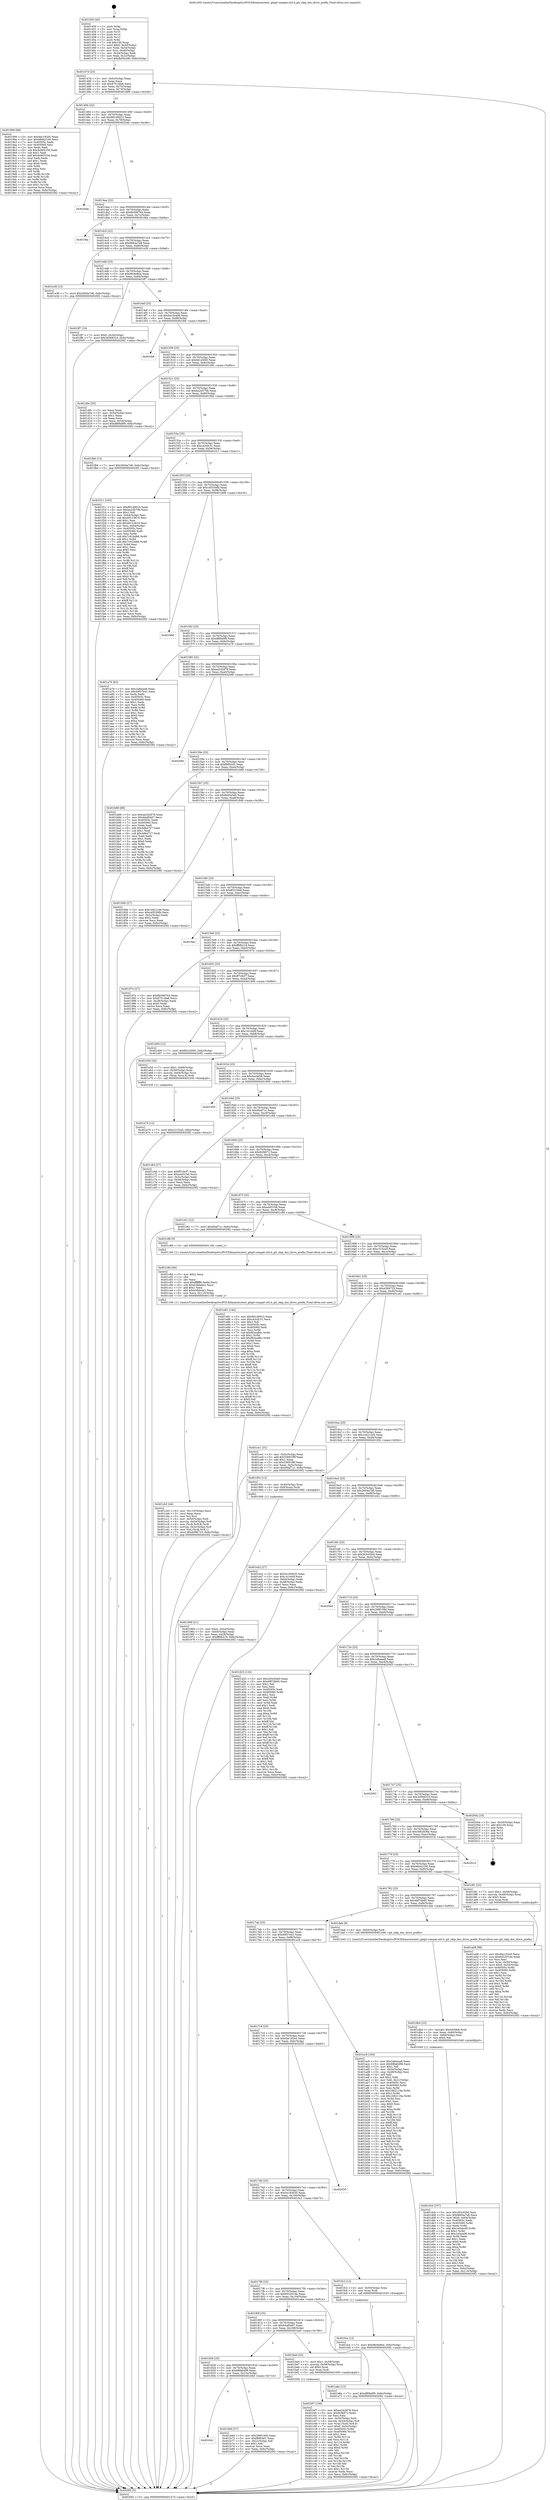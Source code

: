 digraph "0x401450" {
  label = "0x401450 (/mnt/c/Users/mathe/Desktop/tcc/POCII/binaries/extr_gitgit-compat-util.h_git_skip_dos_drive_prefix_Final-ollvm.out::main(0))"
  labelloc = "t"
  node[shape=record]

  Entry [label="",width=0.3,height=0.3,shape=circle,fillcolor=black,style=filled]
  "0x40147d" [label="{
     0x40147d [23]\l
     | [instrs]\l
     &nbsp;&nbsp;0x40147d \<+3\>: mov -0x6c(%rbp),%eax\l
     &nbsp;&nbsp;0x401480 \<+2\>: mov %eax,%ecx\l
     &nbsp;&nbsp;0x401482 \<+6\>: sub $0x87514fa6,%ecx\l
     &nbsp;&nbsp;0x401488 \<+3\>: mov %eax,-0x70(%rbp)\l
     &nbsp;&nbsp;0x40148b \<+3\>: mov %ecx,-0x74(%rbp)\l
     &nbsp;&nbsp;0x40148e \<+6\>: je 0000000000401999 \<main+0x549\>\l
  }"]
  "0x401999" [label="{
     0x401999 [88]\l
     | [instrs]\l
     &nbsp;&nbsp;0x401999 \<+5\>: mov $0x4bc192e5,%eax\l
     &nbsp;&nbsp;0x40199e \<+5\>: mov $0x46d42100,%ecx\l
     &nbsp;&nbsp;0x4019a3 \<+7\>: mov 0x40505c,%edx\l
     &nbsp;&nbsp;0x4019aa \<+7\>: mov 0x405060,%esi\l
     &nbsp;&nbsp;0x4019b1 \<+2\>: mov %edx,%edi\l
     &nbsp;&nbsp;0x4019b3 \<+6\>: sub $0x4e90510d,%edi\l
     &nbsp;&nbsp;0x4019b9 \<+3\>: sub $0x1,%edi\l
     &nbsp;&nbsp;0x4019bc \<+6\>: add $0x4e90510d,%edi\l
     &nbsp;&nbsp;0x4019c2 \<+3\>: imul %edi,%edx\l
     &nbsp;&nbsp;0x4019c5 \<+3\>: and $0x1,%edx\l
     &nbsp;&nbsp;0x4019c8 \<+3\>: cmp $0x0,%edx\l
     &nbsp;&nbsp;0x4019cb \<+4\>: sete %r8b\l
     &nbsp;&nbsp;0x4019cf \<+3\>: cmp $0xa,%esi\l
     &nbsp;&nbsp;0x4019d2 \<+4\>: setl %r9b\l
     &nbsp;&nbsp;0x4019d6 \<+3\>: mov %r8b,%r10b\l
     &nbsp;&nbsp;0x4019d9 \<+3\>: and %r9b,%r10b\l
     &nbsp;&nbsp;0x4019dc \<+3\>: xor %r9b,%r8b\l
     &nbsp;&nbsp;0x4019df \<+3\>: or %r8b,%r10b\l
     &nbsp;&nbsp;0x4019e2 \<+4\>: test $0x1,%r10b\l
     &nbsp;&nbsp;0x4019e6 \<+3\>: cmovne %ecx,%eax\l
     &nbsp;&nbsp;0x4019e9 \<+3\>: mov %eax,-0x6c(%rbp)\l
     &nbsp;&nbsp;0x4019ec \<+5\>: jmp 00000000004020f2 \<main+0xca2\>\l
  }"]
  "0x401494" [label="{
     0x401494 [22]\l
     | [instrs]\l
     &nbsp;&nbsp;0x401494 \<+5\>: jmp 0000000000401499 \<main+0x49\>\l
     &nbsp;&nbsp;0x401499 \<+3\>: mov -0x70(%rbp),%eax\l
     &nbsp;&nbsp;0x40149c \<+5\>: sub $0x891d9023,%eax\l
     &nbsp;&nbsp;0x4014a1 \<+3\>: mov %eax,-0x78(%rbp)\l
     &nbsp;&nbsp;0x4014a4 \<+6\>: je 00000000004020de \<main+0xc8e\>\l
  }"]
  Exit [label="",width=0.3,height=0.3,shape=circle,fillcolor=black,style=filled,peripheries=2]
  "0x4020de" [label="{
     0x4020de\l
  }", style=dashed]
  "0x4014aa" [label="{
     0x4014aa [22]\l
     | [instrs]\l
     &nbsp;&nbsp;0x4014aa \<+5\>: jmp 00000000004014af \<main+0x5f\>\l
     &nbsp;&nbsp;0x4014af \<+3\>: mov -0x70(%rbp),%eax\l
     &nbsp;&nbsp;0x4014b2 \<+5\>: sub $0x8b598764,%eax\l
     &nbsp;&nbsp;0x4014b7 \<+3\>: mov %eax,-0x7c(%rbp)\l
     &nbsp;&nbsp;0x4014ba \<+6\>: je 0000000000401fda \<main+0xb8a\>\l
  }"]
  "0x401fce" [label="{
     0x401fce [12]\l
     | [instrs]\l
     &nbsp;&nbsp;0x401fce \<+7\>: movl $0x98c6e9ee,-0x6c(%rbp)\l
     &nbsp;&nbsp;0x401fd5 \<+5\>: jmp 00000000004020f2 \<main+0xca2\>\l
  }"]
  "0x401fda" [label="{
     0x401fda\l
  }", style=dashed]
  "0x4014c0" [label="{
     0x4014c0 [22]\l
     | [instrs]\l
     &nbsp;&nbsp;0x4014c0 \<+5\>: jmp 00000000004014c5 \<main+0x75\>\l
     &nbsp;&nbsp;0x4014c5 \<+3\>: mov -0x70(%rbp),%eax\l
     &nbsp;&nbsp;0x4014c8 \<+5\>: sub $0x9664a7e8,%eax\l
     &nbsp;&nbsp;0x4014cd \<+3\>: mov %eax,-0x80(%rbp)\l
     &nbsp;&nbsp;0x4014d0 \<+6\>: je 0000000000401e36 \<main+0x9e6\>\l
  }"]
  "0x401e75" [label="{
     0x401e75 [12]\l
     | [instrs]\l
     &nbsp;&nbsp;0x401e75 \<+7\>: movl $0xc3152a5,-0x6c(%rbp)\l
     &nbsp;&nbsp;0x401e7c \<+5\>: jmp 00000000004020f2 \<main+0xca2\>\l
  }"]
  "0x401e36" [label="{
     0x401e36 [12]\l
     | [instrs]\l
     &nbsp;&nbsp;0x401e36 \<+7\>: movl $0x2604a7d6,-0x6c(%rbp)\l
     &nbsp;&nbsp;0x401e3d \<+5\>: jmp 00000000004020f2 \<main+0xca2\>\l
  }"]
  "0x4014d6" [label="{
     0x4014d6 [25]\l
     | [instrs]\l
     &nbsp;&nbsp;0x4014d6 \<+5\>: jmp 00000000004014db \<main+0x8b\>\l
     &nbsp;&nbsp;0x4014db \<+3\>: mov -0x70(%rbp),%eax\l
     &nbsp;&nbsp;0x4014de \<+5\>: sub $0x98c6e9ee,%eax\l
     &nbsp;&nbsp;0x4014e3 \<+6\>: mov %eax,-0x84(%rbp)\l
     &nbsp;&nbsp;0x4014e9 \<+6\>: je 0000000000401ff7 \<main+0xba7\>\l
  }"]
  "0x401dcb" [label="{
     0x401dcb [107]\l
     | [instrs]\l
     &nbsp;&nbsp;0x401dcb \<+5\>: mov $0x263c02b0,%esi\l
     &nbsp;&nbsp;0x401dd0 \<+5\>: mov $0x9664a7e8,%ecx\l
     &nbsp;&nbsp;0x401dd5 \<+7\>: movl $0x0,-0x64(%rbp)\l
     &nbsp;&nbsp;0x401ddc \<+7\>: mov 0x40505c,%edx\l
     &nbsp;&nbsp;0x401de3 \<+8\>: mov 0x405060,%r8d\l
     &nbsp;&nbsp;0x401deb \<+3\>: mov %edx,%r9d\l
     &nbsp;&nbsp;0x401dee \<+7\>: add $0x1e0aecf0,%r9d\l
     &nbsp;&nbsp;0x401df5 \<+4\>: sub $0x1,%r9d\l
     &nbsp;&nbsp;0x401df9 \<+7\>: sub $0x1e0aecf0,%r9d\l
     &nbsp;&nbsp;0x401e00 \<+4\>: imul %r9d,%edx\l
     &nbsp;&nbsp;0x401e04 \<+3\>: and $0x1,%edx\l
     &nbsp;&nbsp;0x401e07 \<+3\>: cmp $0x0,%edx\l
     &nbsp;&nbsp;0x401e0a \<+4\>: sete %r10b\l
     &nbsp;&nbsp;0x401e0e \<+4\>: cmp $0xa,%r8d\l
     &nbsp;&nbsp;0x401e12 \<+4\>: setl %r11b\l
     &nbsp;&nbsp;0x401e16 \<+3\>: mov %r10b,%bl\l
     &nbsp;&nbsp;0x401e19 \<+3\>: and %r11b,%bl\l
     &nbsp;&nbsp;0x401e1c \<+3\>: xor %r11b,%r10b\l
     &nbsp;&nbsp;0x401e1f \<+3\>: or %r10b,%bl\l
     &nbsp;&nbsp;0x401e22 \<+3\>: test $0x1,%bl\l
     &nbsp;&nbsp;0x401e25 \<+3\>: cmovne %ecx,%esi\l
     &nbsp;&nbsp;0x401e28 \<+3\>: mov %esi,-0x6c(%rbp)\l
     &nbsp;&nbsp;0x401e2b \<+6\>: mov %eax,-0x114(%rbp)\l
     &nbsp;&nbsp;0x401e31 \<+5\>: jmp 00000000004020f2 \<main+0xca2\>\l
  }"]
  "0x401ff7" [label="{
     0x401ff7 [19]\l
     | [instrs]\l
     &nbsp;&nbsp;0x401ff7 \<+7\>: movl $0x0,-0x30(%rbp)\l
     &nbsp;&nbsp;0x401ffe \<+7\>: movl $0x3d568310,-0x6c(%rbp)\l
     &nbsp;&nbsp;0x402005 \<+5\>: jmp 00000000004020f2 \<main+0xca2\>\l
  }"]
  "0x4014ef" [label="{
     0x4014ef [25]\l
     | [instrs]\l
     &nbsp;&nbsp;0x4014ef \<+5\>: jmp 00000000004014f4 \<main+0xa4\>\l
     &nbsp;&nbsp;0x4014f4 \<+3\>: mov -0x70(%rbp),%eax\l
     &nbsp;&nbsp;0x4014f7 \<+5\>: sub $0x9ac2e4d6,%eax\l
     &nbsp;&nbsp;0x4014fc \<+6\>: mov %eax,-0x88(%rbp)\l
     &nbsp;&nbsp;0x401502 \<+6\>: je 0000000000401fe6 \<main+0xb96\>\l
  }"]
  "0x401db4" [label="{
     0x401db4 [23]\l
     | [instrs]\l
     &nbsp;&nbsp;0x401db4 \<+10\>: movabs $0x4030b6,%rdi\l
     &nbsp;&nbsp;0x401dbe \<+3\>: mov %eax,-0x60(%rbp)\l
     &nbsp;&nbsp;0x401dc1 \<+3\>: mov -0x60(%rbp),%esi\l
     &nbsp;&nbsp;0x401dc4 \<+2\>: mov $0x0,%al\l
     &nbsp;&nbsp;0x401dc6 \<+5\>: call 0000000000401040 \<printf@plt\>\l
     | [calls]\l
     &nbsp;&nbsp;0x401040 \{1\} (unknown)\l
  }"]
  "0x401fe6" [label="{
     0x401fe6\l
  }", style=dashed]
  "0x401508" [label="{
     0x401508 [25]\l
     | [instrs]\l
     &nbsp;&nbsp;0x401508 \<+5\>: jmp 000000000040150d \<main+0xbd\>\l
     &nbsp;&nbsp;0x40150d \<+3\>: mov -0x70(%rbp),%eax\l
     &nbsp;&nbsp;0x401510 \<+5\>: sub $0x9d1e5f45,%eax\l
     &nbsp;&nbsp;0x401515 \<+6\>: mov %eax,-0x8c(%rbp)\l
     &nbsp;&nbsp;0x40151b \<+6\>: je 0000000000401d0c \<main+0x8bc\>\l
  }"]
  "0x401cb5" [label="{
     0x401cb5 [44]\l
     | [instrs]\l
     &nbsp;&nbsp;0x401cb5 \<+6\>: mov -0x110(%rbp),%ecx\l
     &nbsp;&nbsp;0x401cbb \<+3\>: imul %eax,%ecx\l
     &nbsp;&nbsp;0x401cbe \<+3\>: mov %cl,%sil\l
     &nbsp;&nbsp;0x401cc1 \<+4\>: mov -0x50(%rbp),%rdi\l
     &nbsp;&nbsp;0x401cc5 \<+4\>: movslq -0x54(%rbp),%r8\l
     &nbsp;&nbsp;0x401cc9 \<+4\>: mov (%rdi,%r8,8),%rdi\l
     &nbsp;&nbsp;0x401ccd \<+4\>: movslq -0x5c(%rbp),%r8\l
     &nbsp;&nbsp;0x401cd1 \<+4\>: mov %sil,(%rdi,%r8,1)\l
     &nbsp;&nbsp;0x401cd5 \<+7\>: movl $0xd386723,-0x6c(%rbp)\l
     &nbsp;&nbsp;0x401cdc \<+5\>: jmp 00000000004020f2 \<main+0xca2\>\l
  }"]
  "0x401d0c" [label="{
     0x401d0c [25]\l
     | [instrs]\l
     &nbsp;&nbsp;0x401d0c \<+2\>: xor %eax,%eax\l
     &nbsp;&nbsp;0x401d0e \<+3\>: mov -0x54(%rbp),%ecx\l
     &nbsp;&nbsp;0x401d11 \<+3\>: sub $0x1,%eax\l
     &nbsp;&nbsp;0x401d14 \<+2\>: sub %eax,%ecx\l
     &nbsp;&nbsp;0x401d16 \<+3\>: mov %ecx,-0x54(%rbp)\l
     &nbsp;&nbsp;0x401d19 \<+7\>: movl $0xdf89a9f9,-0x6c(%rbp)\l
     &nbsp;&nbsp;0x401d20 \<+5\>: jmp 00000000004020f2 \<main+0xca2\>\l
  }"]
  "0x401521" [label="{
     0x401521 [25]\l
     | [instrs]\l
     &nbsp;&nbsp;0x401521 \<+5\>: jmp 0000000000401526 \<main+0xd6\>\l
     &nbsp;&nbsp;0x401526 \<+3\>: mov -0x70(%rbp),%eax\l
     &nbsp;&nbsp;0x401529 \<+5\>: sub $0xba2d570b,%eax\l
     &nbsp;&nbsp;0x40152e \<+6\>: mov %eax,-0x90(%rbp)\l
     &nbsp;&nbsp;0x401534 \<+6\>: je 0000000000401fb6 \<main+0xb66\>\l
  }"]
  "0x401c8d" [label="{
     0x401c8d [40]\l
     | [instrs]\l
     &nbsp;&nbsp;0x401c8d \<+5\>: mov $0x2,%ecx\l
     &nbsp;&nbsp;0x401c92 \<+1\>: cltd\l
     &nbsp;&nbsp;0x401c93 \<+2\>: idiv %ecx\l
     &nbsp;&nbsp;0x401c95 \<+6\>: imul $0xfffffffe,%edx,%ecx\l
     &nbsp;&nbsp;0x401c9b \<+6\>: sub $0xb38de441,%ecx\l
     &nbsp;&nbsp;0x401ca1 \<+3\>: add $0x1,%ecx\l
     &nbsp;&nbsp;0x401ca4 \<+6\>: add $0xb38de441,%ecx\l
     &nbsp;&nbsp;0x401caa \<+6\>: mov %ecx,-0x110(%rbp)\l
     &nbsp;&nbsp;0x401cb0 \<+5\>: call 0000000000401160 \<next_i\>\l
     | [calls]\l
     &nbsp;&nbsp;0x401160 \{1\} (/mnt/c/Users/mathe/Desktop/tcc/POCII/binaries/extr_gitgit-compat-util.h_git_skip_dos_drive_prefix_Final-ollvm.out::next_i)\l
  }"]
  "0x401fb6" [label="{
     0x401fb6 [12]\l
     | [instrs]\l
     &nbsp;&nbsp;0x401fb6 \<+7\>: movl $0x2604a7d6,-0x6c(%rbp)\l
     &nbsp;&nbsp;0x401fbd \<+5\>: jmp 00000000004020f2 \<main+0xca2\>\l
  }"]
  "0x40153a" [label="{
     0x40153a [25]\l
     | [instrs]\l
     &nbsp;&nbsp;0x40153a \<+5\>: jmp 000000000040153f \<main+0xef\>\l
     &nbsp;&nbsp;0x40153f \<+3\>: mov -0x70(%rbp),%eax\l
     &nbsp;&nbsp;0x401542 \<+5\>: sub $0xc43cfc31,%eax\l
     &nbsp;&nbsp;0x401547 \<+6\>: mov %eax,-0x94(%rbp)\l
     &nbsp;&nbsp;0x40154d \<+6\>: je 0000000000401f11 \<main+0xac1\>\l
  }"]
  "0x401bf7" [label="{
     0x401bf7 [106]\l
     | [instrs]\l
     &nbsp;&nbsp;0x401bf7 \<+5\>: mov $0xea342878,%ecx\l
     &nbsp;&nbsp;0x401bfc \<+5\>: mov $0x9cf4872,%edx\l
     &nbsp;&nbsp;0x401c01 \<+2\>: xor %esi,%esi\l
     &nbsp;&nbsp;0x401c03 \<+4\>: mov -0x50(%rbp),%rdi\l
     &nbsp;&nbsp;0x401c07 \<+4\>: movslq -0x54(%rbp),%r8\l
     &nbsp;&nbsp;0x401c0b \<+4\>: mov %rax,(%rdi,%r8,8)\l
     &nbsp;&nbsp;0x401c0f \<+7\>: movl $0x0,-0x5c(%rbp)\l
     &nbsp;&nbsp;0x401c16 \<+8\>: mov 0x40505c,%r9d\l
     &nbsp;&nbsp;0x401c1e \<+8\>: mov 0x405060,%r10d\l
     &nbsp;&nbsp;0x401c26 \<+3\>: sub $0x1,%esi\l
     &nbsp;&nbsp;0x401c29 \<+3\>: mov %r9d,%r11d\l
     &nbsp;&nbsp;0x401c2c \<+3\>: add %esi,%r11d\l
     &nbsp;&nbsp;0x401c2f \<+4\>: imul %r11d,%r9d\l
     &nbsp;&nbsp;0x401c33 \<+4\>: and $0x1,%r9d\l
     &nbsp;&nbsp;0x401c37 \<+4\>: cmp $0x0,%r9d\l
     &nbsp;&nbsp;0x401c3b \<+3\>: sete %bl\l
     &nbsp;&nbsp;0x401c3e \<+4\>: cmp $0xa,%r10d\l
     &nbsp;&nbsp;0x401c42 \<+4\>: setl %r14b\l
     &nbsp;&nbsp;0x401c46 \<+3\>: mov %bl,%r15b\l
     &nbsp;&nbsp;0x401c49 \<+3\>: and %r14b,%r15b\l
     &nbsp;&nbsp;0x401c4c \<+3\>: xor %r14b,%bl\l
     &nbsp;&nbsp;0x401c4f \<+3\>: or %bl,%r15b\l
     &nbsp;&nbsp;0x401c52 \<+4\>: test $0x1,%r15b\l
     &nbsp;&nbsp;0x401c56 \<+3\>: cmovne %edx,%ecx\l
     &nbsp;&nbsp;0x401c59 \<+3\>: mov %ecx,-0x6c(%rbp)\l
     &nbsp;&nbsp;0x401c5c \<+5\>: jmp 00000000004020f2 \<main+0xca2\>\l
  }"]
  "0x401f11" [label="{
     0x401f11 [165]\l
     | [instrs]\l
     &nbsp;&nbsp;0x401f11 \<+5\>: mov $0x891d9023,%eax\l
     &nbsp;&nbsp;0x401f16 \<+5\>: mov $0xba2d570b,%ecx\l
     &nbsp;&nbsp;0x401f1b \<+2\>: mov $0x1,%dl\l
     &nbsp;&nbsp;0x401f1d \<+3\>: mov -0x64(%rbp),%esi\l
     &nbsp;&nbsp;0x401f20 \<+6\>: sub $0x49123610,%esi\l
     &nbsp;&nbsp;0x401f26 \<+3\>: add $0x1,%esi\l
     &nbsp;&nbsp;0x401f29 \<+6\>: add $0x49123610,%esi\l
     &nbsp;&nbsp;0x401f2f \<+3\>: mov %esi,-0x64(%rbp)\l
     &nbsp;&nbsp;0x401f32 \<+7\>: mov 0x40505c,%esi\l
     &nbsp;&nbsp;0x401f39 \<+7\>: mov 0x405060,%edi\l
     &nbsp;&nbsp;0x401f40 \<+3\>: mov %esi,%r8d\l
     &nbsp;&nbsp;0x401f43 \<+7\>: sub $0x7c91bd66,%r8d\l
     &nbsp;&nbsp;0x401f4a \<+4\>: sub $0x1,%r8d\l
     &nbsp;&nbsp;0x401f4e \<+7\>: add $0x7c91bd66,%r8d\l
     &nbsp;&nbsp;0x401f55 \<+4\>: imul %r8d,%esi\l
     &nbsp;&nbsp;0x401f59 \<+3\>: and $0x1,%esi\l
     &nbsp;&nbsp;0x401f5c \<+3\>: cmp $0x0,%esi\l
     &nbsp;&nbsp;0x401f5f \<+4\>: sete %r9b\l
     &nbsp;&nbsp;0x401f63 \<+3\>: cmp $0xa,%edi\l
     &nbsp;&nbsp;0x401f66 \<+4\>: setl %r10b\l
     &nbsp;&nbsp;0x401f6a \<+3\>: mov %r9b,%r11b\l
     &nbsp;&nbsp;0x401f6d \<+4\>: xor $0xff,%r11b\l
     &nbsp;&nbsp;0x401f71 \<+3\>: mov %r10b,%bl\l
     &nbsp;&nbsp;0x401f74 \<+3\>: xor $0xff,%bl\l
     &nbsp;&nbsp;0x401f77 \<+3\>: xor $0x0,%dl\l
     &nbsp;&nbsp;0x401f7a \<+3\>: mov %r11b,%r14b\l
     &nbsp;&nbsp;0x401f7d \<+4\>: and $0x0,%r14b\l
     &nbsp;&nbsp;0x401f81 \<+3\>: and %dl,%r9b\l
     &nbsp;&nbsp;0x401f84 \<+3\>: mov %bl,%r15b\l
     &nbsp;&nbsp;0x401f87 \<+4\>: and $0x0,%r15b\l
     &nbsp;&nbsp;0x401f8b \<+3\>: and %dl,%r10b\l
     &nbsp;&nbsp;0x401f8e \<+3\>: or %r9b,%r14b\l
     &nbsp;&nbsp;0x401f91 \<+3\>: or %r10b,%r15b\l
     &nbsp;&nbsp;0x401f94 \<+3\>: xor %r15b,%r14b\l
     &nbsp;&nbsp;0x401f97 \<+3\>: or %bl,%r11b\l
     &nbsp;&nbsp;0x401f9a \<+4\>: xor $0xff,%r11b\l
     &nbsp;&nbsp;0x401f9e \<+3\>: or $0x0,%dl\l
     &nbsp;&nbsp;0x401fa1 \<+3\>: and %dl,%r11b\l
     &nbsp;&nbsp;0x401fa4 \<+3\>: or %r11b,%r14b\l
     &nbsp;&nbsp;0x401fa7 \<+4\>: test $0x1,%r14b\l
     &nbsp;&nbsp;0x401fab \<+3\>: cmovne %ecx,%eax\l
     &nbsp;&nbsp;0x401fae \<+3\>: mov %eax,-0x6c(%rbp)\l
     &nbsp;&nbsp;0x401fb1 \<+5\>: jmp 00000000004020f2 \<main+0xca2\>\l
  }"]
  "0x401553" [label="{
     0x401553 [25]\l
     | [instrs]\l
     &nbsp;&nbsp;0x401553 \<+5\>: jmp 0000000000401558 \<main+0x108\>\l
     &nbsp;&nbsp;0x401558 \<+3\>: mov -0x70(%rbp),%eax\l
     &nbsp;&nbsp;0x40155b \<+5\>: sub $0xcd5530fb,%eax\l
     &nbsp;&nbsp;0x401560 \<+6\>: mov %eax,-0x98(%rbp)\l
     &nbsp;&nbsp;0x401566 \<+6\>: je 0000000000401866 \<main+0x416\>\l
  }"]
  "0x401841" [label="{
     0x401841\l
  }", style=dashed]
  "0x401866" [label="{
     0x401866\l
  }", style=dashed]
  "0x40156c" [label="{
     0x40156c [25]\l
     | [instrs]\l
     &nbsp;&nbsp;0x40156c \<+5\>: jmp 0000000000401571 \<main+0x121\>\l
     &nbsp;&nbsp;0x401571 \<+3\>: mov -0x70(%rbp),%eax\l
     &nbsp;&nbsp;0x401574 \<+5\>: sub $0xdf89a9f9,%eax\l
     &nbsp;&nbsp;0x401579 \<+6\>: mov %eax,-0x9c(%rbp)\l
     &nbsp;&nbsp;0x40157f \<+6\>: je 0000000000401a76 \<main+0x626\>\l
  }"]
  "0x401b6d" [label="{
     0x401b6d [27]\l
     | [instrs]\l
     &nbsp;&nbsp;0x401b6d \<+5\>: mov $0x289f109d,%eax\l
     &nbsp;&nbsp;0x401b72 \<+5\>: mov $0xf88fcbf1,%ecx\l
     &nbsp;&nbsp;0x401b77 \<+3\>: mov -0x21(%rbp),%dl\l
     &nbsp;&nbsp;0x401b7a \<+3\>: test $0x1,%dl\l
     &nbsp;&nbsp;0x401b7d \<+3\>: cmovne %ecx,%eax\l
     &nbsp;&nbsp;0x401b80 \<+3\>: mov %eax,-0x6c(%rbp)\l
     &nbsp;&nbsp;0x401b83 \<+5\>: jmp 00000000004020f2 \<main+0xca2\>\l
  }"]
  "0x401a76" [label="{
     0x401a76 [83]\l
     | [instrs]\l
     &nbsp;&nbsp;0x401a76 \<+5\>: mov $0x2afeeaa8,%eax\l
     &nbsp;&nbsp;0x401a7b \<+5\>: mov $0x49f37e41,%ecx\l
     &nbsp;&nbsp;0x401a80 \<+2\>: xor %edx,%edx\l
     &nbsp;&nbsp;0x401a82 \<+7\>: mov 0x40505c,%esi\l
     &nbsp;&nbsp;0x401a89 \<+7\>: mov 0x405060,%edi\l
     &nbsp;&nbsp;0x401a90 \<+3\>: sub $0x1,%edx\l
     &nbsp;&nbsp;0x401a93 \<+3\>: mov %esi,%r8d\l
     &nbsp;&nbsp;0x401a96 \<+3\>: add %edx,%r8d\l
     &nbsp;&nbsp;0x401a99 \<+4\>: imul %r8d,%esi\l
     &nbsp;&nbsp;0x401a9d \<+3\>: and $0x1,%esi\l
     &nbsp;&nbsp;0x401aa0 \<+3\>: cmp $0x0,%esi\l
     &nbsp;&nbsp;0x401aa3 \<+4\>: sete %r9b\l
     &nbsp;&nbsp;0x401aa7 \<+3\>: cmp $0xa,%edi\l
     &nbsp;&nbsp;0x401aaa \<+4\>: setl %r10b\l
     &nbsp;&nbsp;0x401aae \<+3\>: mov %r9b,%r11b\l
     &nbsp;&nbsp;0x401ab1 \<+3\>: and %r10b,%r11b\l
     &nbsp;&nbsp;0x401ab4 \<+3\>: xor %r10b,%r9b\l
     &nbsp;&nbsp;0x401ab7 \<+3\>: or %r9b,%r11b\l
     &nbsp;&nbsp;0x401aba \<+4\>: test $0x1,%r11b\l
     &nbsp;&nbsp;0x401abe \<+3\>: cmovne %ecx,%eax\l
     &nbsp;&nbsp;0x401ac1 \<+3\>: mov %eax,-0x6c(%rbp)\l
     &nbsp;&nbsp;0x401ac4 \<+5\>: jmp 00000000004020f2 \<main+0xca2\>\l
  }"]
  "0x401585" [label="{
     0x401585 [25]\l
     | [instrs]\l
     &nbsp;&nbsp;0x401585 \<+5\>: jmp 000000000040158a \<main+0x13a\>\l
     &nbsp;&nbsp;0x40158a \<+3\>: mov -0x70(%rbp),%eax\l
     &nbsp;&nbsp;0x40158d \<+5\>: sub $0xea342878,%eax\l
     &nbsp;&nbsp;0x401592 \<+6\>: mov %eax,-0xa0(%rbp)\l
     &nbsp;&nbsp;0x401598 \<+6\>: je 000000000040206f \<main+0xc1f\>\l
  }"]
  "0x401828" [label="{
     0x401828 [25]\l
     | [instrs]\l
     &nbsp;&nbsp;0x401828 \<+5\>: jmp 000000000040182d \<main+0x3dd\>\l
     &nbsp;&nbsp;0x40182d \<+3\>: mov -0x70(%rbp),%eax\l
     &nbsp;&nbsp;0x401830 \<+5\>: sub $0x68fa6498,%eax\l
     &nbsp;&nbsp;0x401835 \<+6\>: mov %eax,-0x10c(%rbp)\l
     &nbsp;&nbsp;0x40183b \<+6\>: je 0000000000401b6d \<main+0x71d\>\l
  }"]
  "0x40206f" [label="{
     0x40206f\l
  }", style=dashed]
  "0x40159e" [label="{
     0x40159e [25]\l
     | [instrs]\l
     &nbsp;&nbsp;0x40159e \<+5\>: jmp 00000000004015a3 \<main+0x153\>\l
     &nbsp;&nbsp;0x4015a3 \<+3\>: mov -0x70(%rbp),%eax\l
     &nbsp;&nbsp;0x4015a6 \<+5\>: sub $0xf88fcbf1,%eax\l
     &nbsp;&nbsp;0x4015ab \<+6\>: mov %eax,-0xa4(%rbp)\l
     &nbsp;&nbsp;0x4015b1 \<+6\>: je 0000000000401b88 \<main+0x738\>\l
  }"]
  "0x401be0" [label="{
     0x401be0 [23]\l
     | [instrs]\l
     &nbsp;&nbsp;0x401be0 \<+7\>: movl $0x1,-0x58(%rbp)\l
     &nbsp;&nbsp;0x401be7 \<+4\>: movslq -0x58(%rbp),%rax\l
     &nbsp;&nbsp;0x401beb \<+4\>: shl $0x0,%rax\l
     &nbsp;&nbsp;0x401bef \<+3\>: mov %rax,%rdi\l
     &nbsp;&nbsp;0x401bf2 \<+5\>: call 0000000000401050 \<malloc@plt\>\l
     | [calls]\l
     &nbsp;&nbsp;0x401050 \{1\} (unknown)\l
  }"]
  "0x401b88" [label="{
     0x401b88 [88]\l
     | [instrs]\l
     &nbsp;&nbsp;0x401b88 \<+5\>: mov $0xea342878,%eax\l
     &nbsp;&nbsp;0x401b8d \<+5\>: mov $0x64af0dd7,%ecx\l
     &nbsp;&nbsp;0x401b92 \<+7\>: mov 0x40505c,%edx\l
     &nbsp;&nbsp;0x401b99 \<+7\>: mov 0x405060,%esi\l
     &nbsp;&nbsp;0x401ba0 \<+2\>: mov %edx,%edi\l
     &nbsp;&nbsp;0x401ba2 \<+6\>: add $0x4db4727,%edi\l
     &nbsp;&nbsp;0x401ba8 \<+3\>: sub $0x1,%edi\l
     &nbsp;&nbsp;0x401bab \<+6\>: sub $0x4db4727,%edi\l
     &nbsp;&nbsp;0x401bb1 \<+3\>: imul %edi,%edx\l
     &nbsp;&nbsp;0x401bb4 \<+3\>: and $0x1,%edx\l
     &nbsp;&nbsp;0x401bb7 \<+3\>: cmp $0x0,%edx\l
     &nbsp;&nbsp;0x401bba \<+4\>: sete %r8b\l
     &nbsp;&nbsp;0x401bbe \<+3\>: cmp $0xa,%esi\l
     &nbsp;&nbsp;0x401bc1 \<+4\>: setl %r9b\l
     &nbsp;&nbsp;0x401bc5 \<+3\>: mov %r8b,%r10b\l
     &nbsp;&nbsp;0x401bc8 \<+3\>: and %r9b,%r10b\l
     &nbsp;&nbsp;0x401bcb \<+3\>: xor %r9b,%r8b\l
     &nbsp;&nbsp;0x401bce \<+3\>: or %r8b,%r10b\l
     &nbsp;&nbsp;0x401bd1 \<+4\>: test $0x1,%r10b\l
     &nbsp;&nbsp;0x401bd5 \<+3\>: cmovne %ecx,%eax\l
     &nbsp;&nbsp;0x401bd8 \<+3\>: mov %eax,-0x6c(%rbp)\l
     &nbsp;&nbsp;0x401bdb \<+5\>: jmp 00000000004020f2 \<main+0xca2\>\l
  }"]
  "0x4015b7" [label="{
     0x4015b7 [25]\l
     | [instrs]\l
     &nbsp;&nbsp;0x4015b7 \<+5\>: jmp 00000000004015bc \<main+0x16c\>\l
     &nbsp;&nbsp;0x4015bc \<+3\>: mov -0x70(%rbp),%eax\l
     &nbsp;&nbsp;0x4015bf \<+5\>: sub $0xfb00a3d0,%eax\l
     &nbsp;&nbsp;0x4015c4 \<+6\>: mov %eax,-0xa8(%rbp)\l
     &nbsp;&nbsp;0x4015ca \<+6\>: je 000000000040184b \<main+0x3fb\>\l
  }"]
  "0x40180f" [label="{
     0x40180f [25]\l
     | [instrs]\l
     &nbsp;&nbsp;0x40180f \<+5\>: jmp 0000000000401814 \<main+0x3c4\>\l
     &nbsp;&nbsp;0x401814 \<+3\>: mov -0x70(%rbp),%eax\l
     &nbsp;&nbsp;0x401817 \<+5\>: sub $0x64af0dd7,%eax\l
     &nbsp;&nbsp;0x40181c \<+6\>: mov %eax,-0x108(%rbp)\l
     &nbsp;&nbsp;0x401822 \<+6\>: je 0000000000401be0 \<main+0x790\>\l
  }"]
  "0x40184b" [label="{
     0x40184b [27]\l
     | [instrs]\l
     &nbsp;&nbsp;0x40184b \<+5\>: mov $0x1e421ce6,%eax\l
     &nbsp;&nbsp;0x401850 \<+5\>: mov $0xcd5530fb,%ecx\l
     &nbsp;&nbsp;0x401855 \<+3\>: mov -0x2c(%rbp),%edx\l
     &nbsp;&nbsp;0x401858 \<+3\>: cmp $0x2,%edx\l
     &nbsp;&nbsp;0x40185b \<+3\>: cmovne %ecx,%eax\l
     &nbsp;&nbsp;0x40185e \<+3\>: mov %eax,-0x6c(%rbp)\l
     &nbsp;&nbsp;0x401861 \<+5\>: jmp 00000000004020f2 \<main+0xca2\>\l
  }"]
  "0x4015d0" [label="{
     0x4015d0 [25]\l
     | [instrs]\l
     &nbsp;&nbsp;0x4015d0 \<+5\>: jmp 00000000004015d5 \<main+0x185\>\l
     &nbsp;&nbsp;0x4015d5 \<+3\>: mov -0x70(%rbp),%eax\l
     &nbsp;&nbsp;0x4015d8 \<+5\>: sub $0xff331bb6,%eax\l
     &nbsp;&nbsp;0x4015dd \<+6\>: mov %eax,-0xac(%rbp)\l
     &nbsp;&nbsp;0x4015e3 \<+6\>: je 00000000004018ec \<main+0x49c\>\l
  }"]
  "0x4020f2" [label="{
     0x4020f2 [5]\l
     | [instrs]\l
     &nbsp;&nbsp;0x4020f2 \<+5\>: jmp 000000000040147d \<main+0x2d\>\l
  }"]
  "0x401450" [label="{
     0x401450 [45]\l
     | [instrs]\l
     &nbsp;&nbsp;0x401450 \<+1\>: push %rbp\l
     &nbsp;&nbsp;0x401451 \<+3\>: mov %rsp,%rbp\l
     &nbsp;&nbsp;0x401454 \<+2\>: push %r15\l
     &nbsp;&nbsp;0x401456 \<+2\>: push %r14\l
     &nbsp;&nbsp;0x401458 \<+2\>: push %r12\l
     &nbsp;&nbsp;0x40145a \<+1\>: push %rbx\l
     &nbsp;&nbsp;0x40145b \<+7\>: sub $0x100,%rsp\l
     &nbsp;&nbsp;0x401462 \<+7\>: movl $0x0,-0x30(%rbp)\l
     &nbsp;&nbsp;0x401469 \<+3\>: mov %edi,-0x34(%rbp)\l
     &nbsp;&nbsp;0x40146c \<+4\>: mov %rsi,-0x40(%rbp)\l
     &nbsp;&nbsp;0x401470 \<+3\>: mov -0x34(%rbp),%edi\l
     &nbsp;&nbsp;0x401473 \<+3\>: mov %edi,-0x2c(%rbp)\l
     &nbsp;&nbsp;0x401476 \<+7\>: movl $0xfb00a3d0,-0x6c(%rbp)\l
  }"]
  "0x401a6a" [label="{
     0x401a6a [12]\l
     | [instrs]\l
     &nbsp;&nbsp;0x401a6a \<+7\>: movl $0xdf89a9f9,-0x6c(%rbp)\l
     &nbsp;&nbsp;0x401a71 \<+5\>: jmp 00000000004020f2 \<main+0xca2\>\l
  }"]
  "0x4018ec" [label="{
     0x4018ec\l
  }", style=dashed]
  "0x4015e9" [label="{
     0x4015e9 [25]\l
     | [instrs]\l
     &nbsp;&nbsp;0x4015e9 \<+5\>: jmp 00000000004015ee \<main+0x19e\>\l
     &nbsp;&nbsp;0x4015ee \<+3\>: mov -0x70(%rbp),%eax\l
     &nbsp;&nbsp;0x4015f1 \<+5\>: sub $0xff6fb219,%eax\l
     &nbsp;&nbsp;0x4015f6 \<+6\>: mov %eax,-0xb0(%rbp)\l
     &nbsp;&nbsp;0x4015fc \<+6\>: je 000000000040197e \<main+0x52e\>\l
  }"]
  "0x4017f6" [label="{
     0x4017f6 [25]\l
     | [instrs]\l
     &nbsp;&nbsp;0x4017f6 \<+5\>: jmp 00000000004017fb \<main+0x3ab\>\l
     &nbsp;&nbsp;0x4017fb \<+3\>: mov -0x70(%rbp),%eax\l
     &nbsp;&nbsp;0x4017fe \<+5\>: sub $0x602201da,%eax\l
     &nbsp;&nbsp;0x401803 \<+6\>: mov %eax,-0x104(%rbp)\l
     &nbsp;&nbsp;0x401809 \<+6\>: je 0000000000401a6a \<main+0x61a\>\l
  }"]
  "0x40197e" [label="{
     0x40197e [27]\l
     | [instrs]\l
     &nbsp;&nbsp;0x40197e \<+5\>: mov $0x8b598764,%eax\l
     &nbsp;&nbsp;0x401983 \<+5\>: mov $0x87514fa6,%ecx\l
     &nbsp;&nbsp;0x401988 \<+3\>: mov -0x28(%rbp),%edx\l
     &nbsp;&nbsp;0x40198b \<+3\>: cmp $0x0,%edx\l
     &nbsp;&nbsp;0x40198e \<+3\>: cmove %ecx,%eax\l
     &nbsp;&nbsp;0x401991 \<+3\>: mov %eax,-0x6c(%rbp)\l
     &nbsp;&nbsp;0x401994 \<+5\>: jmp 00000000004020f2 \<main+0xca2\>\l
  }"]
  "0x401602" [label="{
     0x401602 [25]\l
     | [instrs]\l
     &nbsp;&nbsp;0x401602 \<+5\>: jmp 0000000000401607 \<main+0x1b7\>\l
     &nbsp;&nbsp;0x401607 \<+3\>: mov -0x70(%rbp),%eax\l
     &nbsp;&nbsp;0x40160a \<+5\>: sub $0xff7c9cf7,%eax\l
     &nbsp;&nbsp;0x40160f \<+6\>: mov %eax,-0xb4(%rbp)\l
     &nbsp;&nbsp;0x401615 \<+6\>: je 0000000000401d00 \<main+0x8b0\>\l
  }"]
  "0x401fc2" [label="{
     0x401fc2 [12]\l
     | [instrs]\l
     &nbsp;&nbsp;0x401fc2 \<+4\>: mov -0x50(%rbp),%rax\l
     &nbsp;&nbsp;0x401fc6 \<+3\>: mov %rax,%rdi\l
     &nbsp;&nbsp;0x401fc9 \<+5\>: call 0000000000401030 \<free@plt\>\l
     | [calls]\l
     &nbsp;&nbsp;0x401030 \{1\} (unknown)\l
  }"]
  "0x401d00" [label="{
     0x401d00 [12]\l
     | [instrs]\l
     &nbsp;&nbsp;0x401d00 \<+7\>: movl $0x9d1e5f45,-0x6c(%rbp)\l
     &nbsp;&nbsp;0x401d07 \<+5\>: jmp 00000000004020f2 \<main+0xca2\>\l
  }"]
  "0x40161b" [label="{
     0x40161b [25]\l
     | [instrs]\l
     &nbsp;&nbsp;0x40161b \<+5\>: jmp 0000000000401620 \<main+0x1d0\>\l
     &nbsp;&nbsp;0x401620 \<+3\>: mov -0x70(%rbp),%eax\l
     &nbsp;&nbsp;0x401623 \<+5\>: sub $0x141440f,%eax\l
     &nbsp;&nbsp;0x401628 \<+6\>: mov %eax,-0xb8(%rbp)\l
     &nbsp;&nbsp;0x40162e \<+6\>: je 0000000000401e5d \<main+0xa0d\>\l
  }"]
  "0x4017dd" [label="{
     0x4017dd [25]\l
     | [instrs]\l
     &nbsp;&nbsp;0x4017dd \<+5\>: jmp 00000000004017e2 \<main+0x392\>\l
     &nbsp;&nbsp;0x4017e2 \<+3\>: mov -0x70(%rbp),%eax\l
     &nbsp;&nbsp;0x4017e5 \<+5\>: sub $0x5e183635,%eax\l
     &nbsp;&nbsp;0x4017ea \<+6\>: mov %eax,-0x100(%rbp)\l
     &nbsp;&nbsp;0x4017f0 \<+6\>: je 0000000000401fc2 \<main+0xb72\>\l
  }"]
  "0x401e5d" [label="{
     0x401e5d [24]\l
     | [instrs]\l
     &nbsp;&nbsp;0x401e5d \<+7\>: movl $0x1,-0x68(%rbp)\l
     &nbsp;&nbsp;0x401e64 \<+4\>: mov -0x50(%rbp),%rax\l
     &nbsp;&nbsp;0x401e68 \<+4\>: movslq -0x64(%rbp),%rcx\l
     &nbsp;&nbsp;0x401e6c \<+4\>: mov (%rax,%rcx,8),%rdi\l
     &nbsp;&nbsp;0x401e70 \<+5\>: call 0000000000401030 \<free@plt\>\l
     | [calls]\l
     &nbsp;&nbsp;0x401030 \{1\} (unknown)\l
  }"]
  "0x401634" [label="{
     0x401634 [25]\l
     | [instrs]\l
     &nbsp;&nbsp;0x401634 \<+5\>: jmp 0000000000401639 \<main+0x1e9\>\l
     &nbsp;&nbsp;0x401639 \<+3\>: mov -0x70(%rbp),%eax\l
     &nbsp;&nbsp;0x40163c \<+5\>: sub $0x5ee4d56,%eax\l
     &nbsp;&nbsp;0x401641 \<+6\>: mov %eax,-0xbc(%rbp)\l
     &nbsp;&nbsp;0x401647 \<+6\>: je 0000000000401950 \<main+0x500\>\l
  }"]
  "0x402035" [label="{
     0x402035\l
  }", style=dashed]
  "0x401950" [label="{
     0x401950\l
  }", style=dashed]
  "0x40164d" [label="{
     0x40164d [25]\l
     | [instrs]\l
     &nbsp;&nbsp;0x40164d \<+5\>: jmp 0000000000401652 \<main+0x202\>\l
     &nbsp;&nbsp;0x401652 \<+3\>: mov -0x70(%rbp),%eax\l
     &nbsp;&nbsp;0x401655 \<+5\>: sub $0x90af71c,%eax\l
     &nbsp;&nbsp;0x40165a \<+6\>: mov %eax,-0xc0(%rbp)\l
     &nbsp;&nbsp;0x401660 \<+6\>: je 0000000000401c6d \<main+0x81d\>\l
  }"]
  "0x4017c4" [label="{
     0x4017c4 [25]\l
     | [instrs]\l
     &nbsp;&nbsp;0x4017c4 \<+5\>: jmp 00000000004017c9 \<main+0x379\>\l
     &nbsp;&nbsp;0x4017c9 \<+3\>: mov -0x70(%rbp),%eax\l
     &nbsp;&nbsp;0x4017cc \<+5\>: sub $0x4bc192e5,%eax\l
     &nbsp;&nbsp;0x4017d1 \<+6\>: mov %eax,-0xfc(%rbp)\l
     &nbsp;&nbsp;0x4017d7 \<+6\>: je 0000000000402035 \<main+0xbe5\>\l
  }"]
  "0x401c6d" [label="{
     0x401c6d [27]\l
     | [instrs]\l
     &nbsp;&nbsp;0x401c6d \<+5\>: mov $0xff7c9cf7,%eax\l
     &nbsp;&nbsp;0x401c72 \<+5\>: mov $0xa4931b6,%ecx\l
     &nbsp;&nbsp;0x401c77 \<+3\>: mov -0x5c(%rbp),%edx\l
     &nbsp;&nbsp;0x401c7a \<+3\>: cmp -0x58(%rbp),%edx\l
     &nbsp;&nbsp;0x401c7d \<+3\>: cmovl %ecx,%eax\l
     &nbsp;&nbsp;0x401c80 \<+3\>: mov %eax,-0x6c(%rbp)\l
     &nbsp;&nbsp;0x401c83 \<+5\>: jmp 00000000004020f2 \<main+0xca2\>\l
  }"]
  "0x401666" [label="{
     0x401666 [25]\l
     | [instrs]\l
     &nbsp;&nbsp;0x401666 \<+5\>: jmp 000000000040166b \<main+0x21b\>\l
     &nbsp;&nbsp;0x40166b \<+3\>: mov -0x70(%rbp),%eax\l
     &nbsp;&nbsp;0x40166e \<+5\>: sub $0x9cf4872,%eax\l
     &nbsp;&nbsp;0x401673 \<+6\>: mov %eax,-0xc4(%rbp)\l
     &nbsp;&nbsp;0x401679 \<+6\>: je 0000000000401c61 \<main+0x811\>\l
  }"]
  "0x401ac9" [label="{
     0x401ac9 [164]\l
     | [instrs]\l
     &nbsp;&nbsp;0x401ac9 \<+5\>: mov $0x2afeeaa8,%eax\l
     &nbsp;&nbsp;0x401ace \<+5\>: mov $0x68fa6498,%ecx\l
     &nbsp;&nbsp;0x401ad3 \<+2\>: mov $0x1,%dl\l
     &nbsp;&nbsp;0x401ad5 \<+3\>: mov -0x54(%rbp),%esi\l
     &nbsp;&nbsp;0x401ad8 \<+3\>: cmp -0x48(%rbp),%esi\l
     &nbsp;&nbsp;0x401adb \<+4\>: setl %dil\l
     &nbsp;&nbsp;0x401adf \<+4\>: and $0x1,%dil\l
     &nbsp;&nbsp;0x401ae3 \<+4\>: mov %dil,-0x21(%rbp)\l
     &nbsp;&nbsp;0x401ae7 \<+7\>: mov 0x40505c,%esi\l
     &nbsp;&nbsp;0x401aee \<+8\>: mov 0x405060,%r8d\l
     &nbsp;&nbsp;0x401af6 \<+3\>: mov %esi,%r9d\l
     &nbsp;&nbsp;0x401af9 \<+7\>: add $0x1682119a,%r9d\l
     &nbsp;&nbsp;0x401b00 \<+4\>: sub $0x1,%r9d\l
     &nbsp;&nbsp;0x401b04 \<+7\>: sub $0x1682119a,%r9d\l
     &nbsp;&nbsp;0x401b0b \<+4\>: imul %r9d,%esi\l
     &nbsp;&nbsp;0x401b0f \<+3\>: and $0x1,%esi\l
     &nbsp;&nbsp;0x401b12 \<+3\>: cmp $0x0,%esi\l
     &nbsp;&nbsp;0x401b15 \<+4\>: sete %dil\l
     &nbsp;&nbsp;0x401b19 \<+4\>: cmp $0xa,%r8d\l
     &nbsp;&nbsp;0x401b1d \<+4\>: setl %r10b\l
     &nbsp;&nbsp;0x401b21 \<+3\>: mov %dil,%r11b\l
     &nbsp;&nbsp;0x401b24 \<+4\>: xor $0xff,%r11b\l
     &nbsp;&nbsp;0x401b28 \<+3\>: mov %r10b,%bl\l
     &nbsp;&nbsp;0x401b2b \<+3\>: xor $0xff,%bl\l
     &nbsp;&nbsp;0x401b2e \<+3\>: xor $0x0,%dl\l
     &nbsp;&nbsp;0x401b31 \<+3\>: mov %r11b,%r14b\l
     &nbsp;&nbsp;0x401b34 \<+4\>: and $0x0,%r14b\l
     &nbsp;&nbsp;0x401b38 \<+3\>: and %dl,%dil\l
     &nbsp;&nbsp;0x401b3b \<+3\>: mov %bl,%r15b\l
     &nbsp;&nbsp;0x401b3e \<+4\>: and $0x0,%r15b\l
     &nbsp;&nbsp;0x401b42 \<+3\>: and %dl,%r10b\l
     &nbsp;&nbsp;0x401b45 \<+3\>: or %dil,%r14b\l
     &nbsp;&nbsp;0x401b48 \<+3\>: or %r10b,%r15b\l
     &nbsp;&nbsp;0x401b4b \<+3\>: xor %r15b,%r14b\l
     &nbsp;&nbsp;0x401b4e \<+3\>: or %bl,%r11b\l
     &nbsp;&nbsp;0x401b51 \<+4\>: xor $0xff,%r11b\l
     &nbsp;&nbsp;0x401b55 \<+3\>: or $0x0,%dl\l
     &nbsp;&nbsp;0x401b58 \<+3\>: and %dl,%r11b\l
     &nbsp;&nbsp;0x401b5b \<+3\>: or %r11b,%r14b\l
     &nbsp;&nbsp;0x401b5e \<+4\>: test $0x1,%r14b\l
     &nbsp;&nbsp;0x401b62 \<+3\>: cmovne %ecx,%eax\l
     &nbsp;&nbsp;0x401b65 \<+3\>: mov %eax,-0x6c(%rbp)\l
     &nbsp;&nbsp;0x401b68 \<+5\>: jmp 00000000004020f2 \<main+0xca2\>\l
  }"]
  "0x401c61" [label="{
     0x401c61 [12]\l
     | [instrs]\l
     &nbsp;&nbsp;0x401c61 \<+7\>: movl $0x90af71c,-0x6c(%rbp)\l
     &nbsp;&nbsp;0x401c68 \<+5\>: jmp 00000000004020f2 \<main+0xca2\>\l
  }"]
  "0x40167f" [label="{
     0x40167f [25]\l
     | [instrs]\l
     &nbsp;&nbsp;0x40167f \<+5\>: jmp 0000000000401684 \<main+0x234\>\l
     &nbsp;&nbsp;0x401684 \<+3\>: mov -0x70(%rbp),%eax\l
     &nbsp;&nbsp;0x401687 \<+5\>: sub $0xa4931b6,%eax\l
     &nbsp;&nbsp;0x40168c \<+6\>: mov %eax,-0xc8(%rbp)\l
     &nbsp;&nbsp;0x401692 \<+6\>: je 0000000000401c88 \<main+0x838\>\l
  }"]
  "0x4017ab" [label="{
     0x4017ab [25]\l
     | [instrs]\l
     &nbsp;&nbsp;0x4017ab \<+5\>: jmp 00000000004017b0 \<main+0x360\>\l
     &nbsp;&nbsp;0x4017b0 \<+3\>: mov -0x70(%rbp),%eax\l
     &nbsp;&nbsp;0x4017b3 \<+5\>: sub $0x49f37e41,%eax\l
     &nbsp;&nbsp;0x4017b8 \<+6\>: mov %eax,-0xf8(%rbp)\l
     &nbsp;&nbsp;0x4017be \<+6\>: je 0000000000401ac9 \<main+0x679\>\l
  }"]
  "0x401c88" [label="{
     0x401c88 [5]\l
     | [instrs]\l
     &nbsp;&nbsp;0x401c88 \<+5\>: call 0000000000401160 \<next_i\>\l
     | [calls]\l
     &nbsp;&nbsp;0x401160 \{1\} (/mnt/c/Users/mathe/Desktop/tcc/POCII/binaries/extr_gitgit-compat-util.h_git_skip_dos_drive_prefix_Final-ollvm.out::next_i)\l
  }"]
  "0x401698" [label="{
     0x401698 [25]\l
     | [instrs]\l
     &nbsp;&nbsp;0x401698 \<+5\>: jmp 000000000040169d \<main+0x24d\>\l
     &nbsp;&nbsp;0x40169d \<+3\>: mov -0x70(%rbp),%eax\l
     &nbsp;&nbsp;0x4016a0 \<+5\>: sub $0xc3152a5,%eax\l
     &nbsp;&nbsp;0x4016a5 \<+6\>: mov %eax,-0xcc(%rbp)\l
     &nbsp;&nbsp;0x4016ab \<+6\>: je 0000000000401e81 \<main+0xa31\>\l
  }"]
  "0x401dab" [label="{
     0x401dab [9]\l
     | [instrs]\l
     &nbsp;&nbsp;0x401dab \<+4\>: mov -0x50(%rbp),%rdi\l
     &nbsp;&nbsp;0x401daf \<+5\>: call 0000000000401440 \<git_skip_dos_drive_prefix\>\l
     | [calls]\l
     &nbsp;&nbsp;0x401440 \{1\} (/mnt/c/Users/mathe/Desktop/tcc/POCII/binaries/extr_gitgit-compat-util.h_git_skip_dos_drive_prefix_Final-ollvm.out::git_skip_dos_drive_prefix)\l
  }"]
  "0x401e81" [label="{
     0x401e81 [144]\l
     | [instrs]\l
     &nbsp;&nbsp;0x401e81 \<+5\>: mov $0x891d9023,%eax\l
     &nbsp;&nbsp;0x401e86 \<+5\>: mov $0xc43cfc31,%ecx\l
     &nbsp;&nbsp;0x401e8b \<+2\>: mov $0x1,%dl\l
     &nbsp;&nbsp;0x401e8d \<+7\>: mov 0x40505c,%esi\l
     &nbsp;&nbsp;0x401e94 \<+7\>: mov 0x405060,%edi\l
     &nbsp;&nbsp;0x401e9b \<+3\>: mov %esi,%r8d\l
     &nbsp;&nbsp;0x401e9e \<+7\>: sub $0xf92ea86c,%r8d\l
     &nbsp;&nbsp;0x401ea5 \<+4\>: sub $0x1,%r8d\l
     &nbsp;&nbsp;0x401ea9 \<+7\>: add $0xf92ea86c,%r8d\l
     &nbsp;&nbsp;0x401eb0 \<+4\>: imul %r8d,%esi\l
     &nbsp;&nbsp;0x401eb4 \<+3\>: and $0x1,%esi\l
     &nbsp;&nbsp;0x401eb7 \<+3\>: cmp $0x0,%esi\l
     &nbsp;&nbsp;0x401eba \<+4\>: sete %r9b\l
     &nbsp;&nbsp;0x401ebe \<+3\>: cmp $0xa,%edi\l
     &nbsp;&nbsp;0x401ec1 \<+4\>: setl %r10b\l
     &nbsp;&nbsp;0x401ec5 \<+3\>: mov %r9b,%r11b\l
     &nbsp;&nbsp;0x401ec8 \<+4\>: xor $0xff,%r11b\l
     &nbsp;&nbsp;0x401ecc \<+3\>: mov %r10b,%bl\l
     &nbsp;&nbsp;0x401ecf \<+3\>: xor $0xff,%bl\l
     &nbsp;&nbsp;0x401ed2 \<+3\>: xor $0x0,%dl\l
     &nbsp;&nbsp;0x401ed5 \<+3\>: mov %r11b,%r14b\l
     &nbsp;&nbsp;0x401ed8 \<+4\>: and $0x0,%r14b\l
     &nbsp;&nbsp;0x401edc \<+3\>: and %dl,%r9b\l
     &nbsp;&nbsp;0x401edf \<+3\>: mov %bl,%r15b\l
     &nbsp;&nbsp;0x401ee2 \<+4\>: and $0x0,%r15b\l
     &nbsp;&nbsp;0x401ee6 \<+3\>: and %dl,%r10b\l
     &nbsp;&nbsp;0x401ee9 \<+3\>: or %r9b,%r14b\l
     &nbsp;&nbsp;0x401eec \<+3\>: or %r10b,%r15b\l
     &nbsp;&nbsp;0x401eef \<+3\>: xor %r15b,%r14b\l
     &nbsp;&nbsp;0x401ef2 \<+3\>: or %bl,%r11b\l
     &nbsp;&nbsp;0x401ef5 \<+4\>: xor $0xff,%r11b\l
     &nbsp;&nbsp;0x401ef9 \<+3\>: or $0x0,%dl\l
     &nbsp;&nbsp;0x401efc \<+3\>: and %dl,%r11b\l
     &nbsp;&nbsp;0x401eff \<+3\>: or %r11b,%r14b\l
     &nbsp;&nbsp;0x401f02 \<+4\>: test $0x1,%r14b\l
     &nbsp;&nbsp;0x401f06 \<+3\>: cmovne %ecx,%eax\l
     &nbsp;&nbsp;0x401f09 \<+3\>: mov %eax,-0x6c(%rbp)\l
     &nbsp;&nbsp;0x401f0c \<+5\>: jmp 00000000004020f2 \<main+0xca2\>\l
  }"]
  "0x4016b1" [label="{
     0x4016b1 [25]\l
     | [instrs]\l
     &nbsp;&nbsp;0x4016b1 \<+5\>: jmp 00000000004016b6 \<main+0x266\>\l
     &nbsp;&nbsp;0x4016b6 \<+3\>: mov -0x70(%rbp),%eax\l
     &nbsp;&nbsp;0x4016b9 \<+5\>: sub $0xd386723,%eax\l
     &nbsp;&nbsp;0x4016be \<+6\>: mov %eax,-0xd0(%rbp)\l
     &nbsp;&nbsp;0x4016c4 \<+6\>: je 0000000000401ce1 \<main+0x891\>\l
  }"]
  "0x401a08" [label="{
     0x401a08 [98]\l
     | [instrs]\l
     &nbsp;&nbsp;0x401a08 \<+5\>: mov $0x4bc192e5,%ecx\l
     &nbsp;&nbsp;0x401a0d \<+5\>: mov $0x602201da,%edx\l
     &nbsp;&nbsp;0x401a12 \<+2\>: xor %esi,%esi\l
     &nbsp;&nbsp;0x401a14 \<+4\>: mov %rax,-0x50(%rbp)\l
     &nbsp;&nbsp;0x401a18 \<+7\>: movl $0x0,-0x54(%rbp)\l
     &nbsp;&nbsp;0x401a1f \<+8\>: mov 0x40505c,%r8d\l
     &nbsp;&nbsp;0x401a27 \<+8\>: mov 0x405060,%r9d\l
     &nbsp;&nbsp;0x401a2f \<+3\>: sub $0x1,%esi\l
     &nbsp;&nbsp;0x401a32 \<+3\>: mov %r8d,%r10d\l
     &nbsp;&nbsp;0x401a35 \<+3\>: add %esi,%r10d\l
     &nbsp;&nbsp;0x401a38 \<+4\>: imul %r10d,%r8d\l
     &nbsp;&nbsp;0x401a3c \<+4\>: and $0x1,%r8d\l
     &nbsp;&nbsp;0x401a40 \<+4\>: cmp $0x0,%r8d\l
     &nbsp;&nbsp;0x401a44 \<+4\>: sete %r11b\l
     &nbsp;&nbsp;0x401a48 \<+4\>: cmp $0xa,%r9d\l
     &nbsp;&nbsp;0x401a4c \<+3\>: setl %bl\l
     &nbsp;&nbsp;0x401a4f \<+3\>: mov %r11b,%r14b\l
     &nbsp;&nbsp;0x401a52 \<+3\>: and %bl,%r14b\l
     &nbsp;&nbsp;0x401a55 \<+3\>: xor %bl,%r11b\l
     &nbsp;&nbsp;0x401a58 \<+3\>: or %r11b,%r14b\l
     &nbsp;&nbsp;0x401a5b \<+4\>: test $0x1,%r14b\l
     &nbsp;&nbsp;0x401a5f \<+3\>: cmovne %edx,%ecx\l
     &nbsp;&nbsp;0x401a62 \<+3\>: mov %ecx,-0x6c(%rbp)\l
     &nbsp;&nbsp;0x401a65 \<+5\>: jmp 00000000004020f2 \<main+0xca2\>\l
  }"]
  "0x401ce1" [label="{
     0x401ce1 [31]\l
     | [instrs]\l
     &nbsp;&nbsp;0x401ce1 \<+3\>: mov -0x5c(%rbp),%eax\l
     &nbsp;&nbsp;0x401ce4 \<+5\>: add $0x53691f8f,%eax\l
     &nbsp;&nbsp;0x401ce9 \<+3\>: add $0x1,%eax\l
     &nbsp;&nbsp;0x401cec \<+5\>: sub $0x53691f8f,%eax\l
     &nbsp;&nbsp;0x401cf1 \<+3\>: mov %eax,-0x5c(%rbp)\l
     &nbsp;&nbsp;0x401cf4 \<+7\>: movl $0x90af71c,-0x6c(%rbp)\l
     &nbsp;&nbsp;0x401cfb \<+5\>: jmp 00000000004020f2 \<main+0xca2\>\l
  }"]
  "0x4016ca" [label="{
     0x4016ca [25]\l
     | [instrs]\l
     &nbsp;&nbsp;0x4016ca \<+5\>: jmp 00000000004016cf \<main+0x27f\>\l
     &nbsp;&nbsp;0x4016cf \<+3\>: mov -0x70(%rbp),%eax\l
     &nbsp;&nbsp;0x4016d2 \<+5\>: sub $0x1e421ce6,%eax\l
     &nbsp;&nbsp;0x4016d7 \<+6\>: mov %eax,-0xd4(%rbp)\l
     &nbsp;&nbsp;0x4016dd \<+6\>: je 000000000040195c \<main+0x50c\>\l
  }"]
  "0x401792" [label="{
     0x401792 [25]\l
     | [instrs]\l
     &nbsp;&nbsp;0x401792 \<+5\>: jmp 0000000000401797 \<main+0x347\>\l
     &nbsp;&nbsp;0x401797 \<+3\>: mov -0x70(%rbp),%eax\l
     &nbsp;&nbsp;0x40179a \<+5\>: sub $0x48f7db65,%eax\l
     &nbsp;&nbsp;0x40179f \<+6\>: mov %eax,-0xf4(%rbp)\l
     &nbsp;&nbsp;0x4017a5 \<+6\>: je 0000000000401dab \<main+0x95b\>\l
  }"]
  "0x40195c" [label="{
     0x40195c [13]\l
     | [instrs]\l
     &nbsp;&nbsp;0x40195c \<+4\>: mov -0x40(%rbp),%rax\l
     &nbsp;&nbsp;0x401960 \<+4\>: mov 0x8(%rax),%rdi\l
     &nbsp;&nbsp;0x401964 \<+5\>: call 0000000000401060 \<atoi@plt\>\l
     | [calls]\l
     &nbsp;&nbsp;0x401060 \{1\} (unknown)\l
  }"]
  "0x4016e3" [label="{
     0x4016e3 [25]\l
     | [instrs]\l
     &nbsp;&nbsp;0x4016e3 \<+5\>: jmp 00000000004016e8 \<main+0x298\>\l
     &nbsp;&nbsp;0x4016e8 \<+3\>: mov -0x70(%rbp),%eax\l
     &nbsp;&nbsp;0x4016eb \<+5\>: sub $0x2604a7d6,%eax\l
     &nbsp;&nbsp;0x4016f0 \<+6\>: mov %eax,-0xd8(%rbp)\l
     &nbsp;&nbsp;0x4016f6 \<+6\>: je 0000000000401e42 \<main+0x9f2\>\l
  }"]
  "0x401969" [label="{
     0x401969 [21]\l
     | [instrs]\l
     &nbsp;&nbsp;0x401969 \<+3\>: mov %eax,-0x44(%rbp)\l
     &nbsp;&nbsp;0x40196c \<+3\>: mov -0x44(%rbp),%eax\l
     &nbsp;&nbsp;0x40196f \<+3\>: mov %eax,-0x28(%rbp)\l
     &nbsp;&nbsp;0x401972 \<+7\>: movl $0xff6fb219,-0x6c(%rbp)\l
     &nbsp;&nbsp;0x401979 \<+5\>: jmp 00000000004020f2 \<main+0xca2\>\l
  }"]
  "0x4019f1" [label="{
     0x4019f1 [23]\l
     | [instrs]\l
     &nbsp;&nbsp;0x4019f1 \<+7\>: movl $0x1,-0x48(%rbp)\l
     &nbsp;&nbsp;0x4019f8 \<+4\>: movslq -0x48(%rbp),%rax\l
     &nbsp;&nbsp;0x4019fc \<+4\>: shl $0x3,%rax\l
     &nbsp;&nbsp;0x401a00 \<+3\>: mov %rax,%rdi\l
     &nbsp;&nbsp;0x401a03 \<+5\>: call 0000000000401050 \<malloc@plt\>\l
     | [calls]\l
     &nbsp;&nbsp;0x401050 \{1\} (unknown)\l
  }"]
  "0x401e42" [label="{
     0x401e42 [27]\l
     | [instrs]\l
     &nbsp;&nbsp;0x401e42 \<+5\>: mov $0x5e183635,%eax\l
     &nbsp;&nbsp;0x401e47 \<+5\>: mov $0x141440f,%ecx\l
     &nbsp;&nbsp;0x401e4c \<+3\>: mov -0x64(%rbp),%edx\l
     &nbsp;&nbsp;0x401e4f \<+3\>: cmp -0x48(%rbp),%edx\l
     &nbsp;&nbsp;0x401e52 \<+3\>: cmovl %ecx,%eax\l
     &nbsp;&nbsp;0x401e55 \<+3\>: mov %eax,-0x6c(%rbp)\l
     &nbsp;&nbsp;0x401e58 \<+5\>: jmp 00000000004020f2 \<main+0xca2\>\l
  }"]
  "0x4016fc" [label="{
     0x4016fc [25]\l
     | [instrs]\l
     &nbsp;&nbsp;0x4016fc \<+5\>: jmp 0000000000401701 \<main+0x2b1\>\l
     &nbsp;&nbsp;0x401701 \<+3\>: mov -0x70(%rbp),%eax\l
     &nbsp;&nbsp;0x401704 \<+5\>: sub $0x263c02b0,%eax\l
     &nbsp;&nbsp;0x401709 \<+6\>: mov %eax,-0xdc(%rbp)\l
     &nbsp;&nbsp;0x40170f \<+6\>: je 00000000004020a5 \<main+0xc55\>\l
  }"]
  "0x401779" [label="{
     0x401779 [25]\l
     | [instrs]\l
     &nbsp;&nbsp;0x401779 \<+5\>: jmp 000000000040177e \<main+0x32e\>\l
     &nbsp;&nbsp;0x40177e \<+3\>: mov -0x70(%rbp),%eax\l
     &nbsp;&nbsp;0x401781 \<+5\>: sub $0x46d42100,%eax\l
     &nbsp;&nbsp;0x401786 \<+6\>: mov %eax,-0xf0(%rbp)\l
     &nbsp;&nbsp;0x40178c \<+6\>: je 00000000004019f1 \<main+0x5a1\>\l
  }"]
  "0x4020a5" [label="{
     0x4020a5\l
  }", style=dashed]
  "0x401715" [label="{
     0x401715 [25]\l
     | [instrs]\l
     &nbsp;&nbsp;0x401715 \<+5\>: jmp 000000000040171a \<main+0x2ca\>\l
     &nbsp;&nbsp;0x40171a \<+3\>: mov -0x70(%rbp),%eax\l
     &nbsp;&nbsp;0x40171d \<+5\>: sub $0x289f109d,%eax\l
     &nbsp;&nbsp;0x401722 \<+6\>: mov %eax,-0xe0(%rbp)\l
     &nbsp;&nbsp;0x401728 \<+6\>: je 0000000000401d25 \<main+0x8d5\>\l
  }"]
  "0x40201d" [label="{
     0x40201d\l
  }", style=dashed]
  "0x401d25" [label="{
     0x401d25 [134]\l
     | [instrs]\l
     &nbsp;&nbsp;0x401d25 \<+5\>: mov $0x263c02b0,%eax\l
     &nbsp;&nbsp;0x401d2a \<+5\>: mov $0x48f7db65,%ecx\l
     &nbsp;&nbsp;0x401d2f \<+2\>: mov $0x1,%dl\l
     &nbsp;&nbsp;0x401d31 \<+2\>: xor %esi,%esi\l
     &nbsp;&nbsp;0x401d33 \<+7\>: mov 0x40505c,%edi\l
     &nbsp;&nbsp;0x401d3a \<+8\>: mov 0x405060,%r8d\l
     &nbsp;&nbsp;0x401d42 \<+3\>: sub $0x1,%esi\l
     &nbsp;&nbsp;0x401d45 \<+3\>: mov %edi,%r9d\l
     &nbsp;&nbsp;0x401d48 \<+3\>: add %esi,%r9d\l
     &nbsp;&nbsp;0x401d4b \<+4\>: imul %r9d,%edi\l
     &nbsp;&nbsp;0x401d4f \<+3\>: and $0x1,%edi\l
     &nbsp;&nbsp;0x401d52 \<+3\>: cmp $0x0,%edi\l
     &nbsp;&nbsp;0x401d55 \<+4\>: sete %r10b\l
     &nbsp;&nbsp;0x401d59 \<+4\>: cmp $0xa,%r8d\l
     &nbsp;&nbsp;0x401d5d \<+4\>: setl %r11b\l
     &nbsp;&nbsp;0x401d61 \<+3\>: mov %r10b,%bl\l
     &nbsp;&nbsp;0x401d64 \<+3\>: xor $0xff,%bl\l
     &nbsp;&nbsp;0x401d67 \<+3\>: mov %r11b,%r14b\l
     &nbsp;&nbsp;0x401d6a \<+4\>: xor $0xff,%r14b\l
     &nbsp;&nbsp;0x401d6e \<+3\>: xor $0x1,%dl\l
     &nbsp;&nbsp;0x401d71 \<+3\>: mov %bl,%r15b\l
     &nbsp;&nbsp;0x401d74 \<+4\>: and $0xff,%r15b\l
     &nbsp;&nbsp;0x401d78 \<+3\>: and %dl,%r10b\l
     &nbsp;&nbsp;0x401d7b \<+3\>: mov %r14b,%r12b\l
     &nbsp;&nbsp;0x401d7e \<+4\>: and $0xff,%r12b\l
     &nbsp;&nbsp;0x401d82 \<+3\>: and %dl,%r11b\l
     &nbsp;&nbsp;0x401d85 \<+3\>: or %r10b,%r15b\l
     &nbsp;&nbsp;0x401d88 \<+3\>: or %r11b,%r12b\l
     &nbsp;&nbsp;0x401d8b \<+3\>: xor %r12b,%r15b\l
     &nbsp;&nbsp;0x401d8e \<+3\>: or %r14b,%bl\l
     &nbsp;&nbsp;0x401d91 \<+3\>: xor $0xff,%bl\l
     &nbsp;&nbsp;0x401d94 \<+3\>: or $0x1,%dl\l
     &nbsp;&nbsp;0x401d97 \<+2\>: and %dl,%bl\l
     &nbsp;&nbsp;0x401d99 \<+3\>: or %bl,%r15b\l
     &nbsp;&nbsp;0x401d9c \<+4\>: test $0x1,%r15b\l
     &nbsp;&nbsp;0x401da0 \<+3\>: cmovne %ecx,%eax\l
     &nbsp;&nbsp;0x401da3 \<+3\>: mov %eax,-0x6c(%rbp)\l
     &nbsp;&nbsp;0x401da6 \<+5\>: jmp 00000000004020f2 \<main+0xca2\>\l
  }"]
  "0x40172e" [label="{
     0x40172e [25]\l
     | [instrs]\l
     &nbsp;&nbsp;0x40172e \<+5\>: jmp 0000000000401733 \<main+0x2e3\>\l
     &nbsp;&nbsp;0x401733 \<+3\>: mov -0x70(%rbp),%eax\l
     &nbsp;&nbsp;0x401736 \<+5\>: sub $0x2afeeaa8,%eax\l
     &nbsp;&nbsp;0x40173b \<+6\>: mov %eax,-0xe4(%rbp)\l
     &nbsp;&nbsp;0x401741 \<+6\>: je 0000000000402063 \<main+0xc13\>\l
  }"]
  "0x401760" [label="{
     0x401760 [25]\l
     | [instrs]\l
     &nbsp;&nbsp;0x401760 \<+5\>: jmp 0000000000401765 \<main+0x315\>\l
     &nbsp;&nbsp;0x401765 \<+3\>: mov -0x70(%rbp),%eax\l
     &nbsp;&nbsp;0x401768 \<+5\>: sub $0x3e62836e,%eax\l
     &nbsp;&nbsp;0x40176d \<+6\>: mov %eax,-0xec(%rbp)\l
     &nbsp;&nbsp;0x401773 \<+6\>: je 000000000040201d \<main+0xbcd\>\l
  }"]
  "0x402063" [label="{
     0x402063\l
  }", style=dashed]
  "0x401747" [label="{
     0x401747 [25]\l
     | [instrs]\l
     &nbsp;&nbsp;0x401747 \<+5\>: jmp 000000000040174c \<main+0x2fc\>\l
     &nbsp;&nbsp;0x40174c \<+3\>: mov -0x70(%rbp),%eax\l
     &nbsp;&nbsp;0x40174f \<+5\>: sub $0x3d568310,%eax\l
     &nbsp;&nbsp;0x401754 \<+6\>: mov %eax,-0xe8(%rbp)\l
     &nbsp;&nbsp;0x40175a \<+6\>: je 000000000040200a \<main+0xbba\>\l
  }"]
  "0x40200a" [label="{
     0x40200a [19]\l
     | [instrs]\l
     &nbsp;&nbsp;0x40200a \<+3\>: mov -0x30(%rbp),%eax\l
     &nbsp;&nbsp;0x40200d \<+7\>: add $0x100,%rsp\l
     &nbsp;&nbsp;0x402014 \<+1\>: pop %rbx\l
     &nbsp;&nbsp;0x402015 \<+2\>: pop %r12\l
     &nbsp;&nbsp;0x402017 \<+2\>: pop %r14\l
     &nbsp;&nbsp;0x402019 \<+2\>: pop %r15\l
     &nbsp;&nbsp;0x40201b \<+1\>: pop %rbp\l
     &nbsp;&nbsp;0x40201c \<+1\>: ret\l
  }"]
  Entry -> "0x401450" [label=" 1"]
  "0x40147d" -> "0x401999" [label=" 1"]
  "0x40147d" -> "0x401494" [label=" 32"]
  "0x40200a" -> Exit [label=" 1"]
  "0x401494" -> "0x4020de" [label=" 0"]
  "0x401494" -> "0x4014aa" [label=" 32"]
  "0x401ff7" -> "0x4020f2" [label=" 1"]
  "0x4014aa" -> "0x401fda" [label=" 0"]
  "0x4014aa" -> "0x4014c0" [label=" 32"]
  "0x401fce" -> "0x4020f2" [label=" 1"]
  "0x4014c0" -> "0x401e36" [label=" 1"]
  "0x4014c0" -> "0x4014d6" [label=" 31"]
  "0x401fc2" -> "0x401fce" [label=" 1"]
  "0x4014d6" -> "0x401ff7" [label=" 1"]
  "0x4014d6" -> "0x4014ef" [label=" 30"]
  "0x401fb6" -> "0x4020f2" [label=" 1"]
  "0x4014ef" -> "0x401fe6" [label=" 0"]
  "0x4014ef" -> "0x401508" [label=" 30"]
  "0x401f11" -> "0x4020f2" [label=" 1"]
  "0x401508" -> "0x401d0c" [label=" 1"]
  "0x401508" -> "0x401521" [label=" 29"]
  "0x401e81" -> "0x4020f2" [label=" 1"]
  "0x401521" -> "0x401fb6" [label=" 1"]
  "0x401521" -> "0x40153a" [label=" 28"]
  "0x401e75" -> "0x4020f2" [label=" 1"]
  "0x40153a" -> "0x401f11" [label=" 1"]
  "0x40153a" -> "0x401553" [label=" 27"]
  "0x401e5d" -> "0x401e75" [label=" 1"]
  "0x401553" -> "0x401866" [label=" 0"]
  "0x401553" -> "0x40156c" [label=" 27"]
  "0x401e42" -> "0x4020f2" [label=" 2"]
  "0x40156c" -> "0x401a76" [label=" 2"]
  "0x40156c" -> "0x401585" [label=" 25"]
  "0x401e36" -> "0x4020f2" [label=" 1"]
  "0x401585" -> "0x40206f" [label=" 0"]
  "0x401585" -> "0x40159e" [label=" 25"]
  "0x401db4" -> "0x401dcb" [label=" 1"]
  "0x40159e" -> "0x401b88" [label=" 1"]
  "0x40159e" -> "0x4015b7" [label=" 24"]
  "0x401dab" -> "0x401db4" [label=" 1"]
  "0x4015b7" -> "0x40184b" [label=" 1"]
  "0x4015b7" -> "0x4015d0" [label=" 23"]
  "0x40184b" -> "0x4020f2" [label=" 1"]
  "0x401450" -> "0x40147d" [label=" 1"]
  "0x4020f2" -> "0x40147d" [label=" 32"]
  "0x401d0c" -> "0x4020f2" [label=" 1"]
  "0x4015d0" -> "0x4018ec" [label=" 0"]
  "0x4015d0" -> "0x4015e9" [label=" 23"]
  "0x401d00" -> "0x4020f2" [label=" 1"]
  "0x4015e9" -> "0x40197e" [label=" 1"]
  "0x4015e9" -> "0x401602" [label=" 22"]
  "0x401cb5" -> "0x4020f2" [label=" 1"]
  "0x401602" -> "0x401d00" [label=" 1"]
  "0x401602" -> "0x40161b" [label=" 21"]
  "0x401c8d" -> "0x401cb5" [label=" 1"]
  "0x40161b" -> "0x401e5d" [label=" 1"]
  "0x40161b" -> "0x401634" [label=" 20"]
  "0x401c6d" -> "0x4020f2" [label=" 2"]
  "0x401634" -> "0x401950" [label=" 0"]
  "0x401634" -> "0x40164d" [label=" 20"]
  "0x401c61" -> "0x4020f2" [label=" 1"]
  "0x40164d" -> "0x401c6d" [label=" 2"]
  "0x40164d" -> "0x401666" [label=" 18"]
  "0x401be0" -> "0x401bf7" [label=" 1"]
  "0x401666" -> "0x401c61" [label=" 1"]
  "0x401666" -> "0x40167f" [label=" 17"]
  "0x401b88" -> "0x4020f2" [label=" 1"]
  "0x40167f" -> "0x401c88" [label=" 1"]
  "0x40167f" -> "0x401698" [label=" 16"]
  "0x401828" -> "0x401841" [label=" 0"]
  "0x401698" -> "0x401e81" [label=" 1"]
  "0x401698" -> "0x4016b1" [label=" 15"]
  "0x401828" -> "0x401b6d" [label=" 2"]
  "0x4016b1" -> "0x401ce1" [label=" 1"]
  "0x4016b1" -> "0x4016ca" [label=" 14"]
  "0x40180f" -> "0x401828" [label=" 2"]
  "0x4016ca" -> "0x40195c" [label=" 1"]
  "0x4016ca" -> "0x4016e3" [label=" 13"]
  "0x40195c" -> "0x401969" [label=" 1"]
  "0x401969" -> "0x4020f2" [label=" 1"]
  "0x40197e" -> "0x4020f2" [label=" 1"]
  "0x401999" -> "0x4020f2" [label=" 1"]
  "0x40180f" -> "0x401be0" [label=" 1"]
  "0x4016e3" -> "0x401e42" [label=" 2"]
  "0x4016e3" -> "0x4016fc" [label=" 11"]
  "0x401d25" -> "0x4020f2" [label=" 1"]
  "0x4016fc" -> "0x4020a5" [label=" 0"]
  "0x4016fc" -> "0x401715" [label=" 11"]
  "0x401a76" -> "0x4020f2" [label=" 2"]
  "0x401715" -> "0x401d25" [label=" 1"]
  "0x401715" -> "0x40172e" [label=" 10"]
  "0x401a6a" -> "0x4020f2" [label=" 1"]
  "0x40172e" -> "0x402063" [label=" 0"]
  "0x40172e" -> "0x401747" [label=" 10"]
  "0x4017f6" -> "0x401a6a" [label=" 1"]
  "0x401747" -> "0x40200a" [label=" 1"]
  "0x401747" -> "0x401760" [label=" 9"]
  "0x4017f6" -> "0x40180f" [label=" 3"]
  "0x401760" -> "0x40201d" [label=" 0"]
  "0x401760" -> "0x401779" [label=" 9"]
  "0x401ac9" -> "0x4020f2" [label=" 2"]
  "0x401779" -> "0x4019f1" [label=" 1"]
  "0x401779" -> "0x401792" [label=" 8"]
  "0x4019f1" -> "0x401a08" [label=" 1"]
  "0x401a08" -> "0x4020f2" [label=" 1"]
  "0x401dcb" -> "0x4020f2" [label=" 1"]
  "0x401792" -> "0x401dab" [label=" 1"]
  "0x401792" -> "0x4017ab" [label=" 7"]
  "0x401b6d" -> "0x4020f2" [label=" 2"]
  "0x4017ab" -> "0x401ac9" [label=" 2"]
  "0x4017ab" -> "0x4017c4" [label=" 5"]
  "0x401bf7" -> "0x4020f2" [label=" 1"]
  "0x4017c4" -> "0x402035" [label=" 0"]
  "0x4017c4" -> "0x4017dd" [label=" 5"]
  "0x401c88" -> "0x401c8d" [label=" 1"]
  "0x4017dd" -> "0x401fc2" [label=" 1"]
  "0x4017dd" -> "0x4017f6" [label=" 4"]
  "0x401ce1" -> "0x4020f2" [label=" 1"]
}
